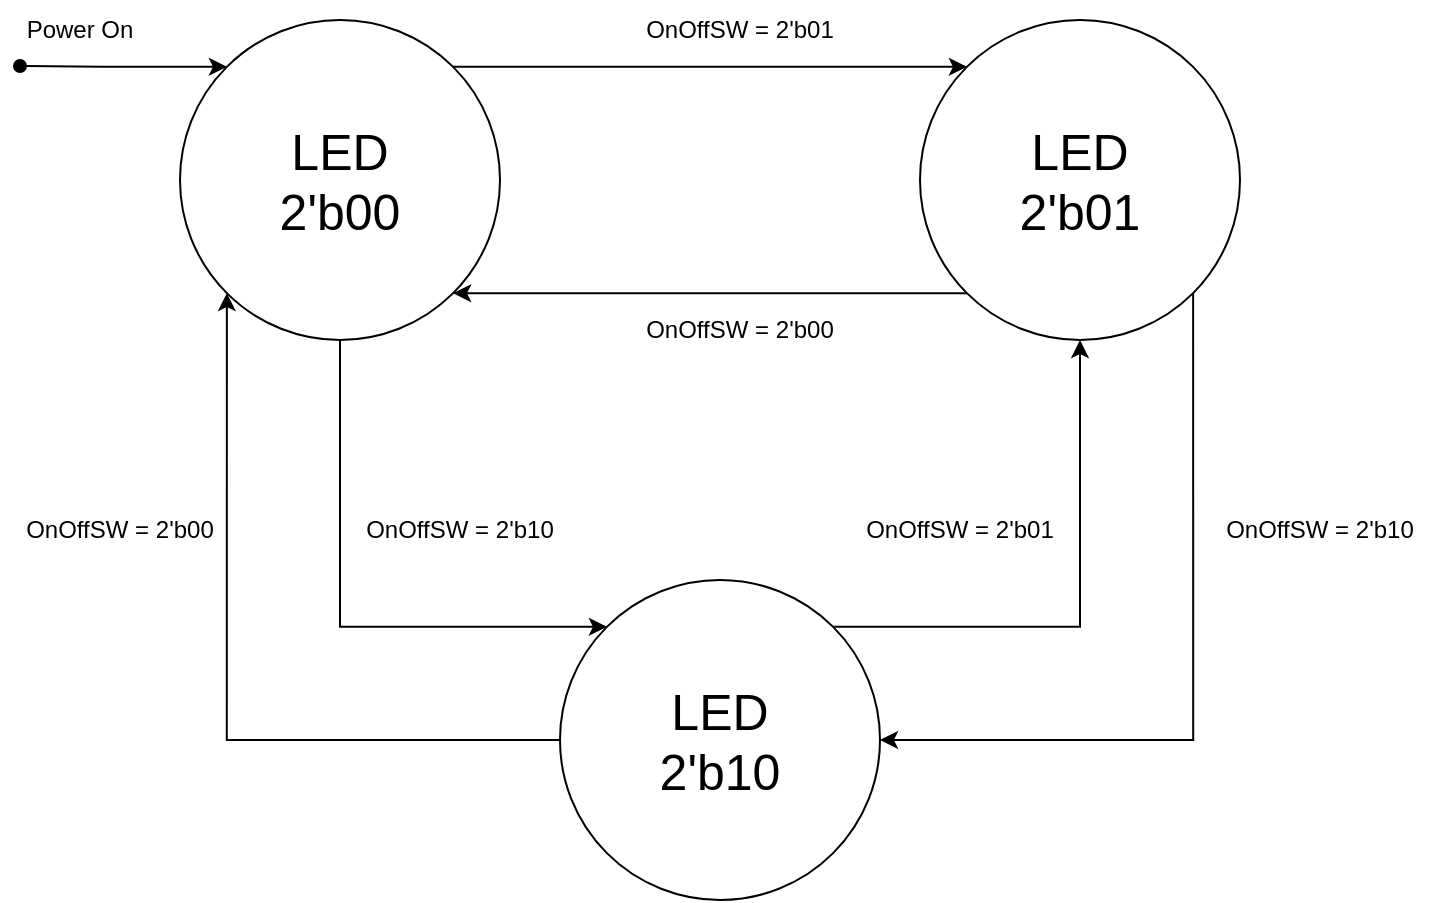 <mxfile version="20.3.0" type="device"><diagram id="DLkBuNShLzG-gJ0KgFbU" name="페이지-1"><mxGraphModel dx="1038" dy="649" grid="1" gridSize="10" guides="1" tooltips="1" connect="1" arrows="1" fold="1" page="1" pageScale="1" pageWidth="1169" pageHeight="827" math="0" shadow="0"><root><mxCell id="0"/><mxCell id="1" parent="0"/><mxCell id="IUTlcyEUhT6O3gXrkymb-5" style="edgeStyle=orthogonalEdgeStyle;rounded=0;orthogonalLoop=1;jettySize=auto;html=1;exitX=1;exitY=0;exitDx=0;exitDy=0;entryX=0;entryY=0;entryDx=0;entryDy=0;" edge="1" parent="1" source="IUTlcyEUhT6O3gXrkymb-1" target="IUTlcyEUhT6O3gXrkymb-2"><mxGeometry relative="1" as="geometry"/></mxCell><mxCell id="IUTlcyEUhT6O3gXrkymb-7" style="edgeStyle=orthogonalEdgeStyle;rounded=0;orthogonalLoop=1;jettySize=auto;html=1;exitX=0;exitY=0;exitDx=0;exitDy=0;startArrow=classic;startFill=1;endArrow=oval;endFill=1;" edge="1" parent="1" source="IUTlcyEUhT6O3gXrkymb-1"><mxGeometry relative="1" as="geometry"><mxPoint x="210" y="213" as="targetPoint"/></mxGeometry></mxCell><mxCell id="IUTlcyEUhT6O3gXrkymb-1" value="&lt;font style=&quot;font-size: 25px;&quot;&gt;LED&lt;br&gt;2'b00&lt;br&gt;&lt;/font&gt;" style="ellipse;whiteSpace=wrap;html=1;aspect=fixed;" vertex="1" parent="1"><mxGeometry x="290" y="190" width="160" height="160" as="geometry"/></mxCell><mxCell id="IUTlcyEUhT6O3gXrkymb-6" style="edgeStyle=orthogonalEdgeStyle;rounded=0;orthogonalLoop=1;jettySize=auto;html=1;exitX=0;exitY=1;exitDx=0;exitDy=0;entryX=1;entryY=1;entryDx=0;entryDy=0;" edge="1" parent="1" source="IUTlcyEUhT6O3gXrkymb-2" target="IUTlcyEUhT6O3gXrkymb-1"><mxGeometry relative="1" as="geometry"/></mxCell><mxCell id="IUTlcyEUhT6O3gXrkymb-14" style="edgeStyle=orthogonalEdgeStyle;rounded=0;orthogonalLoop=1;jettySize=auto;html=1;exitX=0.5;exitY=1;exitDx=0;exitDy=0;entryX=1;entryY=0;entryDx=0;entryDy=0;fontSize=25;startArrow=classic;startFill=1;endArrow=none;endFill=0;" edge="1" parent="1" source="IUTlcyEUhT6O3gXrkymb-2" target="IUTlcyEUhT6O3gXrkymb-11"><mxGeometry relative="1" as="geometry"><Array as="points"><mxPoint x="740" y="493"/></Array></mxGeometry></mxCell><mxCell id="IUTlcyEUhT6O3gXrkymb-15" style="edgeStyle=orthogonalEdgeStyle;rounded=0;orthogonalLoop=1;jettySize=auto;html=1;exitX=1;exitY=1;exitDx=0;exitDy=0;entryX=1;entryY=0.5;entryDx=0;entryDy=0;fontSize=25;startArrow=none;startFill=0;endArrow=classic;endFill=1;" edge="1" parent="1" source="IUTlcyEUhT6O3gXrkymb-2" target="IUTlcyEUhT6O3gXrkymb-11"><mxGeometry relative="1" as="geometry"><Array as="points"><mxPoint x="797" y="550"/></Array></mxGeometry></mxCell><mxCell id="IUTlcyEUhT6O3gXrkymb-2" value="&lt;font style=&quot;font-size: 25px;&quot;&gt;LED&lt;br&gt;2'b01&lt;br&gt;&lt;/font&gt;" style="ellipse;whiteSpace=wrap;html=1;aspect=fixed;" vertex="1" parent="1"><mxGeometry x="660" y="190" width="160" height="160" as="geometry"/></mxCell><mxCell id="IUTlcyEUhT6O3gXrkymb-8" value="Power On" style="text;html=1;strokeColor=none;fillColor=none;align=center;verticalAlign=middle;whiteSpace=wrap;rounded=0;" vertex="1" parent="1"><mxGeometry x="210" y="180" width="60" height="30" as="geometry"/></mxCell><mxCell id="IUTlcyEUhT6O3gXrkymb-9" value="OnOffSW = 2'b01" style="text;html=1;strokeColor=none;fillColor=none;align=center;verticalAlign=middle;whiteSpace=wrap;rounded=0;" vertex="1" parent="1"><mxGeometry x="510" y="180" width="120" height="30" as="geometry"/></mxCell><mxCell id="IUTlcyEUhT6O3gXrkymb-10" value="OnOffSW = 2'b00" style="text;html=1;strokeColor=none;fillColor=none;align=center;verticalAlign=middle;whiteSpace=wrap;rounded=0;" vertex="1" parent="1"><mxGeometry x="510" y="330" width="120" height="30" as="geometry"/></mxCell><mxCell id="IUTlcyEUhT6O3gXrkymb-16" style="edgeStyle=orthogonalEdgeStyle;rounded=0;orthogonalLoop=1;jettySize=auto;html=1;exitX=0;exitY=0;exitDx=0;exitDy=0;entryX=0.5;entryY=1;entryDx=0;entryDy=0;fontSize=25;startArrow=classic;startFill=1;endArrow=none;endFill=0;" edge="1" parent="1" source="IUTlcyEUhT6O3gXrkymb-11" target="IUTlcyEUhT6O3gXrkymb-1"><mxGeometry relative="1" as="geometry"/></mxCell><mxCell id="IUTlcyEUhT6O3gXrkymb-17" style="edgeStyle=orthogonalEdgeStyle;rounded=0;orthogonalLoop=1;jettySize=auto;html=1;exitX=0;exitY=0.5;exitDx=0;exitDy=0;entryX=0;entryY=1;entryDx=0;entryDy=0;fontSize=25;startArrow=none;startFill=0;endArrow=classic;endFill=1;" edge="1" parent="1" source="IUTlcyEUhT6O3gXrkymb-11" target="IUTlcyEUhT6O3gXrkymb-1"><mxGeometry relative="1" as="geometry"/></mxCell><mxCell id="IUTlcyEUhT6O3gXrkymb-11" value="&lt;font style=&quot;font-size: 25px;&quot;&gt;LED&lt;br&gt;2'b10&lt;/font&gt;" style="ellipse;whiteSpace=wrap;html=1;aspect=fixed;" vertex="1" parent="1"><mxGeometry x="480" y="470" width="160" height="160" as="geometry"/></mxCell><mxCell id="IUTlcyEUhT6O3gXrkymb-18" value="OnOffSW = 2'b00" style="text;html=1;strokeColor=none;fillColor=none;align=center;verticalAlign=middle;whiteSpace=wrap;rounded=0;" vertex="1" parent="1"><mxGeometry x="200" y="430" width="120" height="30" as="geometry"/></mxCell><mxCell id="IUTlcyEUhT6O3gXrkymb-19" value="OnOffSW = 2'b10" style="text;html=1;strokeColor=none;fillColor=none;align=center;verticalAlign=middle;whiteSpace=wrap;rounded=0;" vertex="1" parent="1"><mxGeometry x="370" y="430" width="120" height="30" as="geometry"/></mxCell><mxCell id="IUTlcyEUhT6O3gXrkymb-20" value="OnOffSW = 2'b10" style="text;html=1;strokeColor=none;fillColor=none;align=center;verticalAlign=middle;whiteSpace=wrap;rounded=0;" vertex="1" parent="1"><mxGeometry x="800" y="430" width="120" height="30" as="geometry"/></mxCell><mxCell id="IUTlcyEUhT6O3gXrkymb-21" value="OnOffSW = 2'b01" style="text;html=1;strokeColor=none;fillColor=none;align=center;verticalAlign=middle;whiteSpace=wrap;rounded=0;" vertex="1" parent="1"><mxGeometry x="620" y="430" width="120" height="30" as="geometry"/></mxCell></root></mxGraphModel></diagram></mxfile>